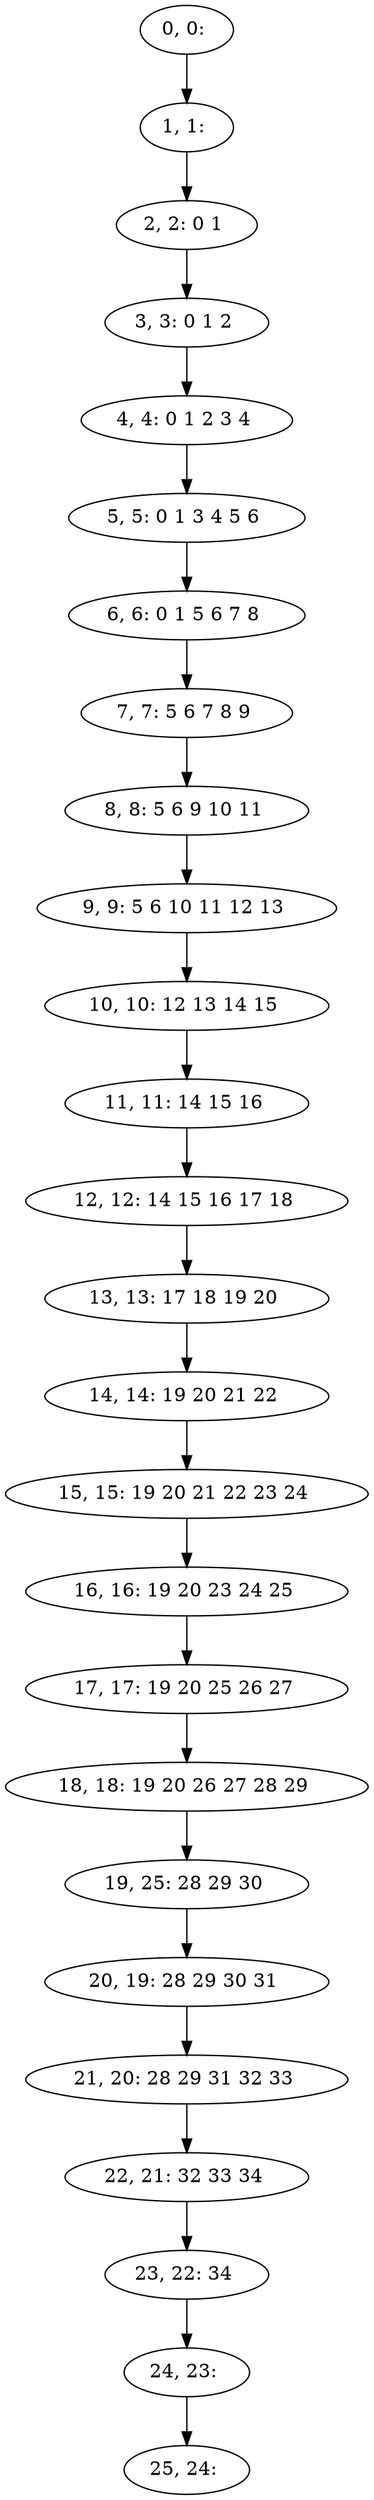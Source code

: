 digraph G {
0[label="0, 0: "];
1[label="1, 1: "];
2[label="2, 2: 0 1 "];
3[label="3, 3: 0 1 2 "];
4[label="4, 4: 0 1 2 3 4 "];
5[label="5, 5: 0 1 3 4 5 6 "];
6[label="6, 6: 0 1 5 6 7 8 "];
7[label="7, 7: 5 6 7 8 9 "];
8[label="8, 8: 5 6 9 10 11 "];
9[label="9, 9: 5 6 10 11 12 13 "];
10[label="10, 10: 12 13 14 15 "];
11[label="11, 11: 14 15 16 "];
12[label="12, 12: 14 15 16 17 18 "];
13[label="13, 13: 17 18 19 20 "];
14[label="14, 14: 19 20 21 22 "];
15[label="15, 15: 19 20 21 22 23 24 "];
16[label="16, 16: 19 20 23 24 25 "];
17[label="17, 17: 19 20 25 26 27 "];
18[label="18, 18: 19 20 26 27 28 29 "];
19[label="19, 25: 28 29 30 "];
20[label="20, 19: 28 29 30 31 "];
21[label="21, 20: 28 29 31 32 33 "];
22[label="22, 21: 32 33 34 "];
23[label="23, 22: 34 "];
24[label="24, 23: "];
25[label="25, 24: "];
0->1 ;
1->2 ;
2->3 ;
3->4 ;
4->5 ;
5->6 ;
6->7 ;
7->8 ;
8->9 ;
9->10 ;
10->11 ;
11->12 ;
12->13 ;
13->14 ;
14->15 ;
15->16 ;
16->17 ;
17->18 ;
18->19 ;
19->20 ;
20->21 ;
21->22 ;
22->23 ;
23->24 ;
24->25 ;
}
